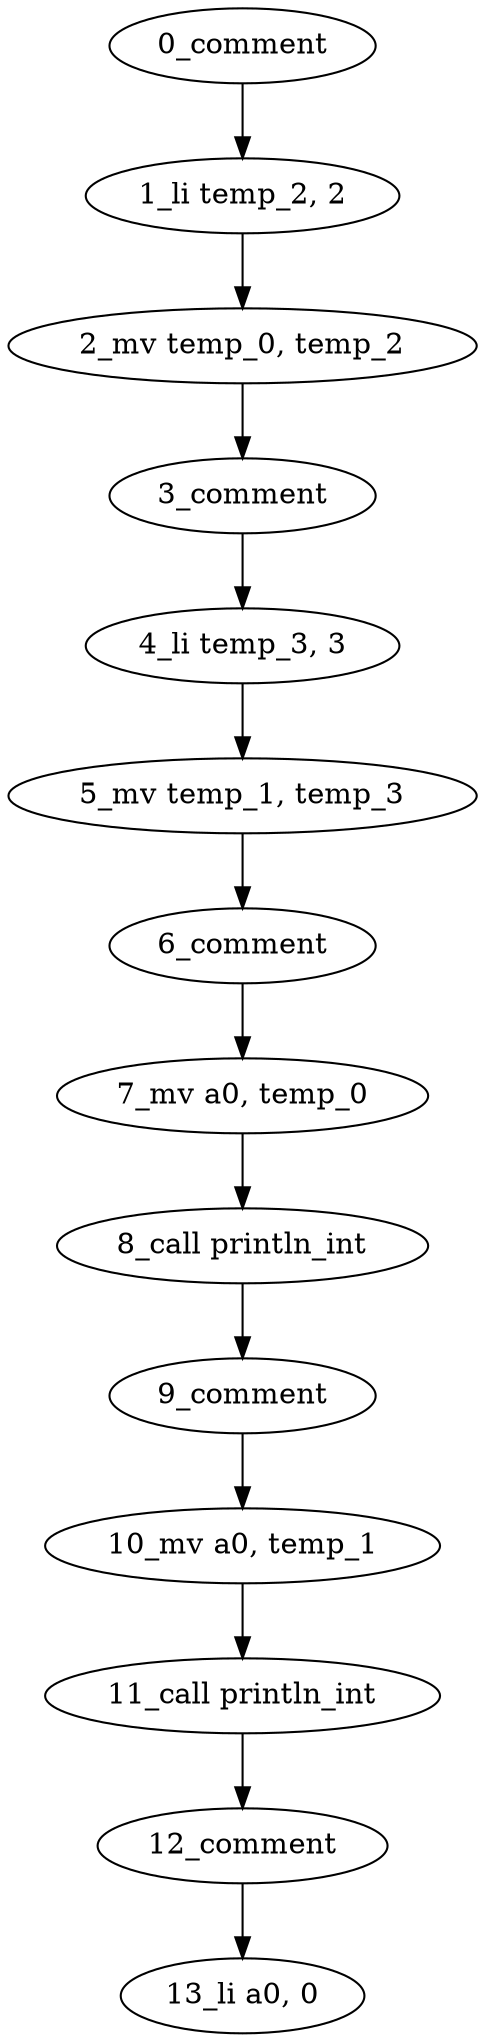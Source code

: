 strict digraph "" {
	graph [overlap=false];
	"0_comment" -> "1_li temp_2, 2";
	"1_li temp_2, 2" -> "2_mv temp_0, temp_2";
	"2_mv temp_0, temp_2" -> "3_comment";
	"3_comment" -> "4_li temp_3, 3";
	"4_li temp_3, 3" -> "5_mv temp_1, temp_3";
	"5_mv temp_1, temp_3" -> "6_comment";
	"6_comment" -> "7_mv a0, temp_0";
	"7_mv a0, temp_0" -> "8_call println_int";
	"8_call println_int" -> "9_comment";
	"9_comment" -> "10_mv a0, temp_1";
	"10_mv a0, temp_1" -> "11_call println_int";
	"11_call println_int" -> "12_comment";
	"12_comment" -> "13_li a0, 0";
}
